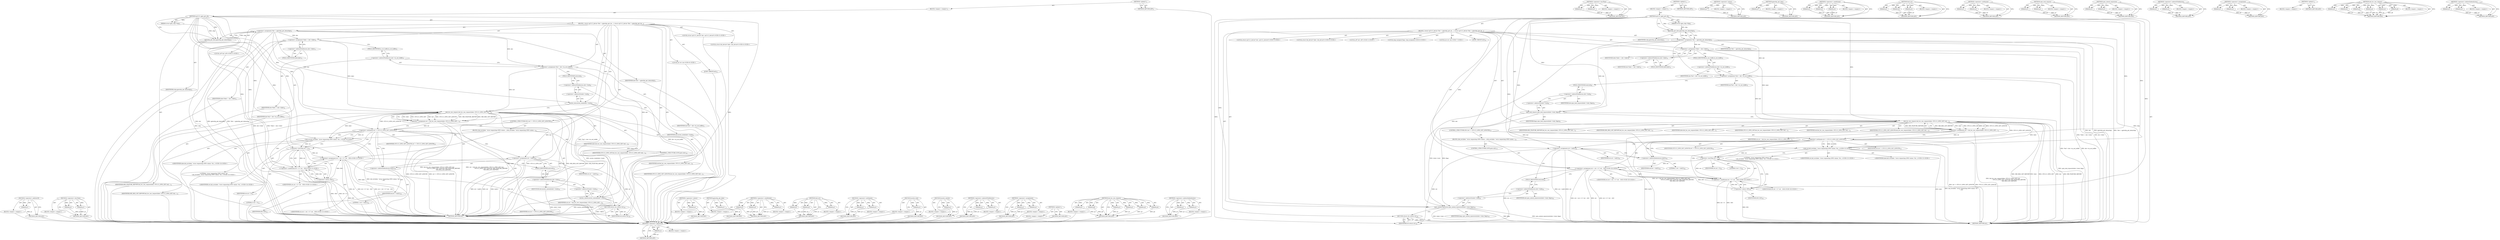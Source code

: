 digraph "&lt;operator&gt;.indirectIndexAccess" {
vulnerable_126 [label=<(METHOD,&lt;operator&gt;.addressOf)>];
vulnerable_127 [label=<(PARAM,p1)>];
vulnerable_128 [label=<(BLOCK,&lt;empty&gt;,&lt;empty&gt;)>];
vulnerable_129 [label=<(METHOD_RETURN,ANY)>];
vulnerable_156 [label=<(METHOD,&lt;operator&gt;.lessThan)>];
vulnerable_157 [label=<(PARAM,p1)>];
vulnerable_158 [label=<(PARAM,p2)>];
vulnerable_159 [label=<(BLOCK,&lt;empty&gt;,&lt;empty&gt;)>];
vulnerable_160 [label=<(METHOD_RETURN,ANY)>];
vulnerable_6 [label=<(METHOD,&lt;global&gt;)<SUB>1</SUB>>];
vulnerable_7 [label=<(BLOCK,&lt;empty&gt;,&lt;empty&gt;)<SUB>1</SUB>>];
vulnerable_8 [label=<(METHOD,cp2112_gpio_get_all)<SUB>1</SUB>>];
vulnerable_9 [label=<(PARAM,struct gpio_chip *chip)<SUB>1</SUB>>];
vulnerable_10 [label=<(BLOCK,{
 	struct cp2112_device *dev = gpiochip_get_da...,{
 	struct cp2112_device *dev = gpiochip_get_da...)<SUB>2</SUB>>];
vulnerable_11 [label="<(LOCAL,struct cp2112_device* dev: cp2112_device*)<SUB>3</SUB>>"];
vulnerable_12 [label=<(&lt;operator&gt;.assignment,*dev = gpiochip_get_data(chip))<SUB>3</SUB>>];
vulnerable_13 [label=<(IDENTIFIER,dev,*dev = gpiochip_get_data(chip))<SUB>3</SUB>>];
vulnerable_14 [label=<(gpiochip_get_data,gpiochip_get_data(chip))<SUB>3</SUB>>];
vulnerable_15 [label=<(IDENTIFIER,chip,gpiochip_get_data(chip))<SUB>3</SUB>>];
vulnerable_16 [label="<(LOCAL,struct hid_device* hdev: hid_device*)<SUB>4</SUB>>"];
vulnerable_17 [label=<(&lt;operator&gt;.assignment,*hdev = dev-&gt;hdev)<SUB>4</SUB>>];
vulnerable_18 [label=<(IDENTIFIER,hdev,*hdev = dev-&gt;hdev)<SUB>4</SUB>>];
vulnerable_19 [label=<(&lt;operator&gt;.indirectFieldAccess,dev-&gt;hdev)<SUB>4</SUB>>];
vulnerable_20 [label=<(IDENTIFIER,dev,*hdev = dev-&gt;hdev)<SUB>4</SUB>>];
vulnerable_21 [label=<(FIELD_IDENTIFIER,hdev,hdev)<SUB>4</SUB>>];
vulnerable_22 [label="<(LOCAL,u8* buf: u8*)<SUB>5</SUB>>"];
vulnerable_23 [label=<(&lt;operator&gt;.assignment,*buf = dev-&gt;in_out_buffer)<SUB>5</SUB>>];
vulnerable_24 [label=<(IDENTIFIER,buf,*buf = dev-&gt;in_out_buffer)<SUB>5</SUB>>];
vulnerable_25 [label=<(&lt;operator&gt;.indirectFieldAccess,dev-&gt;in_out_buffer)<SUB>5</SUB>>];
vulnerable_26 [label=<(IDENTIFIER,dev,*buf = dev-&gt;in_out_buffer)<SUB>5</SUB>>];
vulnerable_27 [label=<(FIELD_IDENTIFIER,in_out_buffer,in_out_buffer)<SUB>5</SUB>>];
vulnerable_28 [label="<(LOCAL,long unsigned flags: long unsigned)<SUB>6</SUB>>"];
vulnerable_29 [label="<(LOCAL,int ret: int)<SUB>7</SUB>>"];
vulnerable_30 [label=<(spin_lock_irqsave,spin_lock_irqsave(&amp;dev-&gt;lock, flags))<SUB>9</SUB>>];
vulnerable_31 [label=<(&lt;operator&gt;.addressOf,&amp;dev-&gt;lock)<SUB>9</SUB>>];
vulnerable_32 [label=<(&lt;operator&gt;.indirectFieldAccess,dev-&gt;lock)<SUB>9</SUB>>];
vulnerable_33 [label=<(IDENTIFIER,dev,spin_lock_irqsave(&amp;dev-&gt;lock, flags))<SUB>9</SUB>>];
vulnerable_34 [label=<(FIELD_IDENTIFIER,lock,lock)<SUB>9</SUB>>];
vulnerable_35 [label=<(IDENTIFIER,flags,spin_lock_irqsave(&amp;dev-&gt;lock, flags))<SUB>9</SUB>>];
vulnerable_36 [label=<(&lt;operator&gt;.assignment,ret = hid_hw_raw_request(hdev, CP2112_GPIO_GET,...)<SUB>11</SUB>>];
vulnerable_37 [label=<(IDENTIFIER,ret,ret = hid_hw_raw_request(hdev, CP2112_GPIO_GET,...)<SUB>11</SUB>>];
vulnerable_38 [label=<(hid_hw_raw_request,hid_hw_raw_request(hdev, CP2112_GPIO_GET, buf,
...)<SUB>11</SUB>>];
vulnerable_39 [label=<(IDENTIFIER,hdev,hid_hw_raw_request(hdev, CP2112_GPIO_GET, buf,
...)<SUB>11</SUB>>];
vulnerable_40 [label=<(IDENTIFIER,CP2112_GPIO_GET,hid_hw_raw_request(hdev, CP2112_GPIO_GET, buf,
...)<SUB>11</SUB>>];
vulnerable_41 [label=<(IDENTIFIER,buf,hid_hw_raw_request(hdev, CP2112_GPIO_GET, buf,
...)<SUB>11</SUB>>];
vulnerable_42 [label=<(IDENTIFIER,CP2112_GPIO_GET_LENGTH,hid_hw_raw_request(hdev, CP2112_GPIO_GET, buf,
...)<SUB>12</SUB>>];
vulnerable_43 [label=<(IDENTIFIER,HID_FEATURE_REPORT,hid_hw_raw_request(hdev, CP2112_GPIO_GET, buf,
...)<SUB>12</SUB>>];
vulnerable_44 [label=<(IDENTIFIER,HID_REQ_GET_REPORT,hid_hw_raw_request(hdev, CP2112_GPIO_GET, buf,
...)<SUB>13</SUB>>];
vulnerable_45 [label=<(CONTROL_STRUCTURE,IF,if (ret != CP2112_GPIO_GET_LENGTH))<SUB>14</SUB>>];
vulnerable_46 [label=<(&lt;operator&gt;.notEquals,ret != CP2112_GPIO_GET_LENGTH)<SUB>14</SUB>>];
vulnerable_47 [label=<(IDENTIFIER,ret,ret != CP2112_GPIO_GET_LENGTH)<SUB>14</SUB>>];
vulnerable_48 [label=<(IDENTIFIER,CP2112_GPIO_GET_LENGTH,ret != CP2112_GPIO_GET_LENGTH)<SUB>14</SUB>>];
vulnerable_49 [label=<(BLOCK,{
		hid_err(hdev, &quot;error requesting GPIO values...,{
		hid_err(hdev, &quot;error requesting GPIO values...)<SUB>14</SUB>>];
vulnerable_50 [label="<(hid_err,hid_err(hdev, &quot;error requesting GPIO values: %d...)<SUB>15</SUB>>"];
vulnerable_51 [label="<(IDENTIFIER,hdev,hid_err(hdev, &quot;error requesting GPIO values: %d...)<SUB>15</SUB>>"];
vulnerable_52 [label="<(LITERAL,&quot;error requesting GPIO values: %d\n&quot;,hid_err(hdev, &quot;error requesting GPIO values: %d...)<SUB>15</SUB>>"];
vulnerable_53 [label="<(IDENTIFIER,ret,hid_err(hdev, &quot;error requesting GPIO values: %d...)<SUB>15</SUB>>"];
vulnerable_54 [label="<(&lt;operator&gt;.assignment,ret = ret &lt; 0 ? ret : -EIO)<SUB>16</SUB>>"];
vulnerable_55 [label="<(IDENTIFIER,ret,ret = ret &lt; 0 ? ret : -EIO)<SUB>16</SUB>>"];
vulnerable_56 [label="<(&lt;operator&gt;.conditional,ret &lt; 0 ? ret : -EIO)<SUB>16</SUB>>"];
vulnerable_57 [label=<(&lt;operator&gt;.lessThan,ret &lt; 0)<SUB>16</SUB>>];
vulnerable_58 [label=<(IDENTIFIER,ret,ret &lt; 0)<SUB>16</SUB>>];
vulnerable_59 [label=<(LITERAL,0,ret &lt; 0)<SUB>16</SUB>>];
vulnerable_60 [label="<(IDENTIFIER,ret,ret &lt; 0 ? ret : -EIO)<SUB>16</SUB>>"];
vulnerable_61 [label=<(&lt;operator&gt;.minus,-EIO)<SUB>16</SUB>>];
vulnerable_62 [label=<(IDENTIFIER,EIO,-EIO)<SUB>16</SUB>>];
vulnerable_63 [label=<(CONTROL_STRUCTURE,GOTO,goto exit;)<SUB>17</SUB>>];
vulnerable_64 [label=<(&lt;operator&gt;.assignment,ret = buf[1])<SUB>20</SUB>>];
vulnerable_65 [label=<(IDENTIFIER,ret,ret = buf[1])<SUB>20</SUB>>];
vulnerable_66 [label=<(&lt;operator&gt;.indirectIndexAccess,buf[1])<SUB>20</SUB>>];
vulnerable_67 [label=<(IDENTIFIER,buf,ret = buf[1])<SUB>20</SUB>>];
vulnerable_68 [label=<(LITERAL,1,ret = buf[1])<SUB>20</SUB>>];
vulnerable_69 [label=<(JUMP_TARGET,exit)<SUB>22</SUB>>];
vulnerable_70 [label=<(spin_unlock_irqrestore,spin_unlock_irqrestore(&amp;dev-&gt;lock, flags))<SUB>23</SUB>>];
vulnerable_71 [label=<(&lt;operator&gt;.addressOf,&amp;dev-&gt;lock)<SUB>23</SUB>>];
vulnerable_72 [label=<(&lt;operator&gt;.indirectFieldAccess,dev-&gt;lock)<SUB>23</SUB>>];
vulnerable_73 [label=<(IDENTIFIER,dev,spin_unlock_irqrestore(&amp;dev-&gt;lock, flags))<SUB>23</SUB>>];
vulnerable_74 [label=<(FIELD_IDENTIFIER,lock,lock)<SUB>23</SUB>>];
vulnerable_75 [label=<(IDENTIFIER,flags,spin_unlock_irqrestore(&amp;dev-&gt;lock, flags))<SUB>23</SUB>>];
vulnerable_76 [label=<(RETURN,return ret;,return ret;)<SUB>25</SUB>>];
vulnerable_77 [label=<(IDENTIFIER,ret,return ret;)<SUB>25</SUB>>];
vulnerable_78 [label=<(METHOD_RETURN,int)<SUB>1</SUB>>];
vulnerable_80 [label=<(METHOD_RETURN,ANY)<SUB>1</SUB>>];
vulnerable_161 [label=<(METHOD,&lt;operator&gt;.minus)>];
vulnerable_162 [label=<(PARAM,p1)>];
vulnerable_163 [label=<(BLOCK,&lt;empty&gt;,&lt;empty&gt;)>];
vulnerable_164 [label=<(METHOD_RETURN,ANY)>];
vulnerable_112 [label=<(METHOD,gpiochip_get_data)>];
vulnerable_113 [label=<(PARAM,p1)>];
vulnerable_114 [label=<(BLOCK,&lt;empty&gt;,&lt;empty&gt;)>];
vulnerable_115 [label=<(METHOD_RETURN,ANY)>];
vulnerable_150 [label=<(METHOD,&lt;operator&gt;.conditional)>];
vulnerable_151 [label=<(PARAM,p1)>];
vulnerable_152 [label=<(PARAM,p2)>];
vulnerable_153 [label=<(PARAM,p3)>];
vulnerable_154 [label=<(BLOCK,&lt;empty&gt;,&lt;empty&gt;)>];
vulnerable_155 [label=<(METHOD_RETURN,ANY)>];
vulnerable_144 [label=<(METHOD,hid_err)>];
vulnerable_145 [label=<(PARAM,p1)>];
vulnerable_146 [label=<(PARAM,p2)>];
vulnerable_147 [label=<(PARAM,p3)>];
vulnerable_148 [label=<(BLOCK,&lt;empty&gt;,&lt;empty&gt;)>];
vulnerable_149 [label=<(METHOD_RETURN,ANY)>];
vulnerable_139 [label=<(METHOD,&lt;operator&gt;.notEquals)>];
vulnerable_140 [label=<(PARAM,p1)>];
vulnerable_141 [label=<(PARAM,p2)>];
vulnerable_142 [label=<(BLOCK,&lt;empty&gt;,&lt;empty&gt;)>];
vulnerable_143 [label=<(METHOD_RETURN,ANY)>];
vulnerable_121 [label=<(METHOD,spin_lock_irqsave)>];
vulnerable_122 [label=<(PARAM,p1)>];
vulnerable_123 [label=<(PARAM,p2)>];
vulnerable_124 [label=<(BLOCK,&lt;empty&gt;,&lt;empty&gt;)>];
vulnerable_125 [label=<(METHOD_RETURN,ANY)>];
vulnerable_170 [label=<(METHOD,spin_unlock_irqrestore)>];
vulnerable_171 [label=<(PARAM,p1)>];
vulnerable_172 [label=<(PARAM,p2)>];
vulnerable_173 [label=<(BLOCK,&lt;empty&gt;,&lt;empty&gt;)>];
vulnerable_174 [label=<(METHOD_RETURN,ANY)>];
vulnerable_116 [label=<(METHOD,&lt;operator&gt;.indirectFieldAccess)>];
vulnerable_117 [label=<(PARAM,p1)>];
vulnerable_118 [label=<(PARAM,p2)>];
vulnerable_119 [label=<(BLOCK,&lt;empty&gt;,&lt;empty&gt;)>];
vulnerable_120 [label=<(METHOD_RETURN,ANY)>];
vulnerable_107 [label=<(METHOD,&lt;operator&gt;.assignment)>];
vulnerable_108 [label=<(PARAM,p1)>];
vulnerable_109 [label=<(PARAM,p2)>];
vulnerable_110 [label=<(BLOCK,&lt;empty&gt;,&lt;empty&gt;)>];
vulnerable_111 [label=<(METHOD_RETURN,ANY)>];
vulnerable_101 [label=<(METHOD,&lt;global&gt;)<SUB>1</SUB>>];
vulnerable_102 [label=<(BLOCK,&lt;empty&gt;,&lt;empty&gt;)>];
vulnerable_103 [label=<(METHOD_RETURN,ANY)>];
vulnerable_130 [label=<(METHOD,hid_hw_raw_request)>];
vulnerable_131 [label=<(PARAM,p1)>];
vulnerable_132 [label=<(PARAM,p2)>];
vulnerable_133 [label=<(PARAM,p3)>];
vulnerable_134 [label=<(PARAM,p4)>];
vulnerable_135 [label=<(PARAM,p5)>];
vulnerable_136 [label=<(PARAM,p6)>];
vulnerable_137 [label=<(BLOCK,&lt;empty&gt;,&lt;empty&gt;)>];
vulnerable_138 [label=<(METHOD_RETURN,ANY)>];
vulnerable_165 [label=<(METHOD,&lt;operator&gt;.indirectIndexAccess)>];
vulnerable_166 [label=<(PARAM,p1)>];
vulnerable_167 [label=<(PARAM,p2)>];
vulnerable_168 [label=<(BLOCK,&lt;empty&gt;,&lt;empty&gt;)>];
vulnerable_169 [label=<(METHOD_RETURN,ANY)>];
fixed_120 [label=<(METHOD,&lt;operator&gt;.addressOf)>];
fixed_121 [label=<(PARAM,p1)>];
fixed_122 [label=<(BLOCK,&lt;empty&gt;,&lt;empty&gt;)>];
fixed_123 [label=<(METHOD_RETURN,ANY)>];
fixed_150 [label=<(METHOD,&lt;operator&gt;.lessThan)>];
fixed_151 [label=<(PARAM,p1)>];
fixed_152 [label=<(PARAM,p2)>];
fixed_153 [label=<(BLOCK,&lt;empty&gt;,&lt;empty&gt;)>];
fixed_154 [label=<(METHOD_RETURN,ANY)>];
fixed_6 [label=<(METHOD,&lt;global&gt;)<SUB>1</SUB>>];
fixed_7 [label=<(BLOCK,&lt;empty&gt;,&lt;empty&gt;)<SUB>1</SUB>>];
fixed_8 [label=<(METHOD,cp2112_gpio_get_all)<SUB>1</SUB>>];
fixed_9 [label=<(PARAM,struct gpio_chip *chip)<SUB>1</SUB>>];
fixed_10 [label=<(BLOCK,{
 	struct cp2112_device *dev = gpiochip_get_da...,{
 	struct cp2112_device *dev = gpiochip_get_da...)<SUB>2</SUB>>];
fixed_11 [label="<(LOCAL,struct cp2112_device* dev: cp2112_device*)<SUB>3</SUB>>"];
fixed_12 [label=<(&lt;operator&gt;.assignment,*dev = gpiochip_get_data(chip))<SUB>3</SUB>>];
fixed_13 [label=<(IDENTIFIER,dev,*dev = gpiochip_get_data(chip))<SUB>3</SUB>>];
fixed_14 [label=<(gpiochip_get_data,gpiochip_get_data(chip))<SUB>3</SUB>>];
fixed_15 [label=<(IDENTIFIER,chip,gpiochip_get_data(chip))<SUB>3</SUB>>];
fixed_16 [label="<(LOCAL,struct hid_device* hdev: hid_device*)<SUB>4</SUB>>"];
fixed_17 [label=<(&lt;operator&gt;.assignment,*hdev = dev-&gt;hdev)<SUB>4</SUB>>];
fixed_18 [label=<(IDENTIFIER,hdev,*hdev = dev-&gt;hdev)<SUB>4</SUB>>];
fixed_19 [label=<(&lt;operator&gt;.indirectFieldAccess,dev-&gt;hdev)<SUB>4</SUB>>];
fixed_20 [label=<(IDENTIFIER,dev,*hdev = dev-&gt;hdev)<SUB>4</SUB>>];
fixed_21 [label=<(FIELD_IDENTIFIER,hdev,hdev)<SUB>4</SUB>>];
fixed_22 [label="<(LOCAL,u8* buf: u8*)<SUB>5</SUB>>"];
fixed_23 [label=<(&lt;operator&gt;.assignment,*buf = dev-&gt;in_out_buffer)<SUB>5</SUB>>];
fixed_24 [label=<(IDENTIFIER,buf,*buf = dev-&gt;in_out_buffer)<SUB>5</SUB>>];
fixed_25 [label=<(&lt;operator&gt;.indirectFieldAccess,dev-&gt;in_out_buffer)<SUB>5</SUB>>];
fixed_26 [label=<(IDENTIFIER,dev,*buf = dev-&gt;in_out_buffer)<SUB>5</SUB>>];
fixed_27 [label=<(FIELD_IDENTIFIER,in_out_buffer,in_out_buffer)<SUB>5</SUB>>];
fixed_28 [label="<(LOCAL,int ret: int)<SUB>6</SUB>>"];
fixed_29 [label=<(mutex_lock,mutex_lock(&amp;dev-&gt;lock))<SUB>8</SUB>>];
fixed_30 [label=<(&lt;operator&gt;.addressOf,&amp;dev-&gt;lock)<SUB>8</SUB>>];
fixed_31 [label=<(&lt;operator&gt;.indirectFieldAccess,dev-&gt;lock)<SUB>8</SUB>>];
fixed_32 [label=<(IDENTIFIER,dev,mutex_lock(&amp;dev-&gt;lock))<SUB>8</SUB>>];
fixed_33 [label=<(FIELD_IDENTIFIER,lock,lock)<SUB>8</SUB>>];
fixed_34 [label=<(&lt;operator&gt;.assignment,ret = hid_hw_raw_request(hdev, CP2112_GPIO_GET,...)<SUB>10</SUB>>];
fixed_35 [label=<(IDENTIFIER,ret,ret = hid_hw_raw_request(hdev, CP2112_GPIO_GET,...)<SUB>10</SUB>>];
fixed_36 [label=<(hid_hw_raw_request,hid_hw_raw_request(hdev, CP2112_GPIO_GET, buf,
...)<SUB>10</SUB>>];
fixed_37 [label=<(IDENTIFIER,hdev,hid_hw_raw_request(hdev, CP2112_GPIO_GET, buf,
...)<SUB>10</SUB>>];
fixed_38 [label=<(IDENTIFIER,CP2112_GPIO_GET,hid_hw_raw_request(hdev, CP2112_GPIO_GET, buf,
...)<SUB>10</SUB>>];
fixed_39 [label=<(IDENTIFIER,buf,hid_hw_raw_request(hdev, CP2112_GPIO_GET, buf,
...)<SUB>10</SUB>>];
fixed_40 [label=<(IDENTIFIER,CP2112_GPIO_GET_LENGTH,hid_hw_raw_request(hdev, CP2112_GPIO_GET, buf,
...)<SUB>11</SUB>>];
fixed_41 [label=<(IDENTIFIER,HID_FEATURE_REPORT,hid_hw_raw_request(hdev, CP2112_GPIO_GET, buf,
...)<SUB>11</SUB>>];
fixed_42 [label=<(IDENTIFIER,HID_REQ_GET_REPORT,hid_hw_raw_request(hdev, CP2112_GPIO_GET, buf,
...)<SUB>12</SUB>>];
fixed_43 [label=<(CONTROL_STRUCTURE,IF,if (ret != CP2112_GPIO_GET_LENGTH))<SUB>13</SUB>>];
fixed_44 [label=<(&lt;operator&gt;.notEquals,ret != CP2112_GPIO_GET_LENGTH)<SUB>13</SUB>>];
fixed_45 [label=<(IDENTIFIER,ret,ret != CP2112_GPIO_GET_LENGTH)<SUB>13</SUB>>];
fixed_46 [label=<(IDENTIFIER,CP2112_GPIO_GET_LENGTH,ret != CP2112_GPIO_GET_LENGTH)<SUB>13</SUB>>];
fixed_47 [label=<(BLOCK,{
		hid_err(hdev, &quot;error requesting GPIO values...,{
		hid_err(hdev, &quot;error requesting GPIO values...)<SUB>13</SUB>>];
fixed_48 [label="<(hid_err,hid_err(hdev, &quot;error requesting GPIO values: %d...)<SUB>14</SUB>>"];
fixed_49 [label="<(IDENTIFIER,hdev,hid_err(hdev, &quot;error requesting GPIO values: %d...)<SUB>14</SUB>>"];
fixed_50 [label="<(LITERAL,&quot;error requesting GPIO values: %d\n&quot;,hid_err(hdev, &quot;error requesting GPIO values: %d...)<SUB>14</SUB>>"];
fixed_51 [label="<(IDENTIFIER,ret,hid_err(hdev, &quot;error requesting GPIO values: %d...)<SUB>14</SUB>>"];
fixed_52 [label="<(&lt;operator&gt;.assignment,ret = ret &lt; 0 ? ret : -EIO)<SUB>15</SUB>>"];
fixed_53 [label="<(IDENTIFIER,ret,ret = ret &lt; 0 ? ret : -EIO)<SUB>15</SUB>>"];
fixed_54 [label="<(&lt;operator&gt;.conditional,ret &lt; 0 ? ret : -EIO)<SUB>15</SUB>>"];
fixed_55 [label=<(&lt;operator&gt;.lessThan,ret &lt; 0)<SUB>15</SUB>>];
fixed_56 [label=<(IDENTIFIER,ret,ret &lt; 0)<SUB>15</SUB>>];
fixed_57 [label=<(LITERAL,0,ret &lt; 0)<SUB>15</SUB>>];
fixed_58 [label="<(IDENTIFIER,ret,ret &lt; 0 ? ret : -EIO)<SUB>15</SUB>>"];
fixed_59 [label=<(&lt;operator&gt;.minus,-EIO)<SUB>15</SUB>>];
fixed_60 [label=<(IDENTIFIER,EIO,-EIO)<SUB>15</SUB>>];
fixed_61 [label=<(CONTROL_STRUCTURE,GOTO,goto exit;)<SUB>16</SUB>>];
fixed_62 [label=<(&lt;operator&gt;.assignment,ret = buf[1])<SUB>19</SUB>>];
fixed_63 [label=<(IDENTIFIER,ret,ret = buf[1])<SUB>19</SUB>>];
fixed_64 [label=<(&lt;operator&gt;.indirectIndexAccess,buf[1])<SUB>19</SUB>>];
fixed_65 [label=<(IDENTIFIER,buf,ret = buf[1])<SUB>19</SUB>>];
fixed_66 [label=<(LITERAL,1,ret = buf[1])<SUB>19</SUB>>];
fixed_67 [label=<(JUMP_TARGET,exit)<SUB>21</SUB>>];
fixed_68 [label=<(mutex_unlock,mutex_unlock(&amp;dev-&gt;lock))<SUB>22</SUB>>];
fixed_69 [label=<(&lt;operator&gt;.addressOf,&amp;dev-&gt;lock)<SUB>22</SUB>>];
fixed_70 [label=<(&lt;operator&gt;.indirectFieldAccess,dev-&gt;lock)<SUB>22</SUB>>];
fixed_71 [label=<(IDENTIFIER,dev,mutex_unlock(&amp;dev-&gt;lock))<SUB>22</SUB>>];
fixed_72 [label=<(FIELD_IDENTIFIER,lock,lock)<SUB>22</SUB>>];
fixed_73 [label=<(RETURN,return ret;,return ret;)<SUB>24</SUB>>];
fixed_74 [label=<(IDENTIFIER,ret,return ret;)<SUB>24</SUB>>];
fixed_75 [label=<(METHOD_RETURN,int)<SUB>1</SUB>>];
fixed_77 [label=<(METHOD_RETURN,ANY)<SUB>1</SUB>>];
fixed_155 [label=<(METHOD,&lt;operator&gt;.minus)>];
fixed_156 [label=<(PARAM,p1)>];
fixed_157 [label=<(BLOCK,&lt;empty&gt;,&lt;empty&gt;)>];
fixed_158 [label=<(METHOD_RETURN,ANY)>];
fixed_107 [label=<(METHOD,gpiochip_get_data)>];
fixed_108 [label=<(PARAM,p1)>];
fixed_109 [label=<(BLOCK,&lt;empty&gt;,&lt;empty&gt;)>];
fixed_110 [label=<(METHOD_RETURN,ANY)>];
fixed_144 [label=<(METHOD,&lt;operator&gt;.conditional)>];
fixed_145 [label=<(PARAM,p1)>];
fixed_146 [label=<(PARAM,p2)>];
fixed_147 [label=<(PARAM,p3)>];
fixed_148 [label=<(BLOCK,&lt;empty&gt;,&lt;empty&gt;)>];
fixed_149 [label=<(METHOD_RETURN,ANY)>];
fixed_138 [label=<(METHOD,hid_err)>];
fixed_139 [label=<(PARAM,p1)>];
fixed_140 [label=<(PARAM,p2)>];
fixed_141 [label=<(PARAM,p3)>];
fixed_142 [label=<(BLOCK,&lt;empty&gt;,&lt;empty&gt;)>];
fixed_143 [label=<(METHOD_RETURN,ANY)>];
fixed_133 [label=<(METHOD,&lt;operator&gt;.notEquals)>];
fixed_134 [label=<(PARAM,p1)>];
fixed_135 [label=<(PARAM,p2)>];
fixed_136 [label=<(BLOCK,&lt;empty&gt;,&lt;empty&gt;)>];
fixed_137 [label=<(METHOD_RETURN,ANY)>];
fixed_116 [label=<(METHOD,mutex_lock)>];
fixed_117 [label=<(PARAM,p1)>];
fixed_118 [label=<(BLOCK,&lt;empty&gt;,&lt;empty&gt;)>];
fixed_119 [label=<(METHOD_RETURN,ANY)>];
fixed_164 [label=<(METHOD,mutex_unlock)>];
fixed_165 [label=<(PARAM,p1)>];
fixed_166 [label=<(BLOCK,&lt;empty&gt;,&lt;empty&gt;)>];
fixed_167 [label=<(METHOD_RETURN,ANY)>];
fixed_111 [label=<(METHOD,&lt;operator&gt;.indirectFieldAccess)>];
fixed_112 [label=<(PARAM,p1)>];
fixed_113 [label=<(PARAM,p2)>];
fixed_114 [label=<(BLOCK,&lt;empty&gt;,&lt;empty&gt;)>];
fixed_115 [label=<(METHOD_RETURN,ANY)>];
fixed_102 [label=<(METHOD,&lt;operator&gt;.assignment)>];
fixed_103 [label=<(PARAM,p1)>];
fixed_104 [label=<(PARAM,p2)>];
fixed_105 [label=<(BLOCK,&lt;empty&gt;,&lt;empty&gt;)>];
fixed_106 [label=<(METHOD_RETURN,ANY)>];
fixed_96 [label=<(METHOD,&lt;global&gt;)<SUB>1</SUB>>];
fixed_97 [label=<(BLOCK,&lt;empty&gt;,&lt;empty&gt;)>];
fixed_98 [label=<(METHOD_RETURN,ANY)>];
fixed_124 [label=<(METHOD,hid_hw_raw_request)>];
fixed_125 [label=<(PARAM,p1)>];
fixed_126 [label=<(PARAM,p2)>];
fixed_127 [label=<(PARAM,p3)>];
fixed_128 [label=<(PARAM,p4)>];
fixed_129 [label=<(PARAM,p5)>];
fixed_130 [label=<(PARAM,p6)>];
fixed_131 [label=<(BLOCK,&lt;empty&gt;,&lt;empty&gt;)>];
fixed_132 [label=<(METHOD_RETURN,ANY)>];
fixed_159 [label=<(METHOD,&lt;operator&gt;.indirectIndexAccess)>];
fixed_160 [label=<(PARAM,p1)>];
fixed_161 [label=<(PARAM,p2)>];
fixed_162 [label=<(BLOCK,&lt;empty&gt;,&lt;empty&gt;)>];
fixed_163 [label=<(METHOD_RETURN,ANY)>];
vulnerable_126 -> vulnerable_127  [key=0, label="AST: "];
vulnerable_126 -> vulnerable_127  [key=1, label="DDG: "];
vulnerable_126 -> vulnerable_128  [key=0, label="AST: "];
vulnerable_126 -> vulnerable_129  [key=0, label="AST: "];
vulnerable_126 -> vulnerable_129  [key=1, label="CFG: "];
vulnerable_127 -> vulnerable_129  [key=0, label="DDG: p1"];
vulnerable_156 -> vulnerable_157  [key=0, label="AST: "];
vulnerable_156 -> vulnerable_157  [key=1, label="DDG: "];
vulnerable_156 -> vulnerable_159  [key=0, label="AST: "];
vulnerable_156 -> vulnerable_158  [key=0, label="AST: "];
vulnerable_156 -> vulnerable_158  [key=1, label="DDG: "];
vulnerable_156 -> vulnerable_160  [key=0, label="AST: "];
vulnerable_156 -> vulnerable_160  [key=1, label="CFG: "];
vulnerable_157 -> vulnerable_160  [key=0, label="DDG: p1"];
vulnerable_158 -> vulnerable_160  [key=0, label="DDG: p2"];
vulnerable_6 -> vulnerable_7  [key=0, label="AST: "];
vulnerable_6 -> vulnerable_80  [key=0, label="AST: "];
vulnerable_6 -> vulnerable_80  [key=1, label="CFG: "];
vulnerable_7 -> vulnerable_8  [key=0, label="AST: "];
vulnerable_8 -> vulnerable_9  [key=0, label="AST: "];
vulnerable_8 -> vulnerable_9  [key=1, label="DDG: "];
vulnerable_8 -> vulnerable_10  [key=0, label="AST: "];
vulnerable_8 -> vulnerable_78  [key=0, label="AST: "];
vulnerable_8 -> vulnerable_14  [key=0, label="CFG: "];
vulnerable_8 -> vulnerable_14  [key=1, label="DDG: "];
vulnerable_8 -> vulnerable_30  [key=0, label="DDG: "];
vulnerable_8 -> vulnerable_70  [key=0, label="DDG: "];
vulnerable_8 -> vulnerable_77  [key=0, label="DDG: "];
vulnerable_8 -> vulnerable_38  [key=0, label="DDG: "];
vulnerable_8 -> vulnerable_46  [key=0, label="DDG: "];
vulnerable_8 -> vulnerable_54  [key=0, label="DDG: "];
vulnerable_8 -> vulnerable_50  [key=0, label="DDG: "];
vulnerable_8 -> vulnerable_56  [key=0, label="DDG: "];
vulnerable_8 -> vulnerable_57  [key=0, label="DDG: "];
vulnerable_8 -> vulnerable_61  [key=0, label="DDG: "];
vulnerable_9 -> vulnerable_14  [key=0, label="DDG: chip"];
vulnerable_10 -> vulnerable_11  [key=0, label="AST: "];
vulnerable_10 -> vulnerable_12  [key=0, label="AST: "];
vulnerable_10 -> vulnerable_16  [key=0, label="AST: "];
vulnerable_10 -> vulnerable_17  [key=0, label="AST: "];
vulnerable_10 -> vulnerable_22  [key=0, label="AST: "];
vulnerable_10 -> vulnerable_23  [key=0, label="AST: "];
vulnerable_10 -> vulnerable_28  [key=0, label="AST: "];
vulnerable_10 -> vulnerable_29  [key=0, label="AST: "];
vulnerable_10 -> vulnerable_30  [key=0, label="AST: "];
vulnerable_10 -> vulnerable_36  [key=0, label="AST: "];
vulnerable_10 -> vulnerable_45  [key=0, label="AST: "];
vulnerable_10 -> vulnerable_64  [key=0, label="AST: "];
vulnerable_10 -> vulnerable_69  [key=0, label="AST: "];
vulnerable_10 -> vulnerable_70  [key=0, label="AST: "];
vulnerable_10 -> vulnerable_76  [key=0, label="AST: "];
vulnerable_12 -> vulnerable_13  [key=0, label="AST: "];
vulnerable_12 -> vulnerable_14  [key=0, label="AST: "];
vulnerable_12 -> vulnerable_21  [key=0, label="CFG: "];
vulnerable_12 -> vulnerable_78  [key=0, label="DDG: dev"];
vulnerable_12 -> vulnerable_78  [key=1, label="DDG: gpiochip_get_data(chip)"];
vulnerable_12 -> vulnerable_78  [key=2, label="DDG: *dev = gpiochip_get_data(chip)"];
vulnerable_12 -> vulnerable_17  [key=0, label="DDG: dev"];
vulnerable_12 -> vulnerable_23  [key=0, label="DDG: dev"];
vulnerable_12 -> vulnerable_30  [key=0, label="DDG: dev"];
vulnerable_12 -> vulnerable_70  [key=0, label="DDG: dev"];
vulnerable_14 -> vulnerable_15  [key=0, label="AST: "];
vulnerable_14 -> vulnerable_12  [key=0, label="CFG: "];
vulnerable_14 -> vulnerable_12  [key=1, label="DDG: chip"];
vulnerable_14 -> vulnerable_78  [key=0, label="DDG: chip"];
vulnerable_17 -> vulnerable_18  [key=0, label="AST: "];
vulnerable_17 -> vulnerable_19  [key=0, label="AST: "];
vulnerable_17 -> vulnerable_27  [key=0, label="CFG: "];
vulnerable_17 -> vulnerable_78  [key=0, label="DDG: dev-&gt;hdev"];
vulnerable_17 -> vulnerable_78  [key=1, label="DDG: *hdev = dev-&gt;hdev"];
vulnerable_17 -> vulnerable_38  [key=0, label="DDG: hdev"];
vulnerable_19 -> vulnerable_20  [key=0, label="AST: "];
vulnerable_19 -> vulnerable_21  [key=0, label="AST: "];
vulnerable_19 -> vulnerable_17  [key=0, label="CFG: "];
vulnerable_21 -> vulnerable_19  [key=0, label="CFG: "];
vulnerable_23 -> vulnerable_24  [key=0, label="AST: "];
vulnerable_23 -> vulnerable_25  [key=0, label="AST: "];
vulnerable_23 -> vulnerable_34  [key=0, label="CFG: "];
vulnerable_23 -> vulnerable_78  [key=0, label="DDG: dev-&gt;in_out_buffer"];
vulnerable_23 -> vulnerable_78  [key=1, label="DDG: *buf = dev-&gt;in_out_buffer"];
vulnerable_23 -> vulnerable_38  [key=0, label="DDG: buf"];
vulnerable_25 -> vulnerable_26  [key=0, label="AST: "];
vulnerable_25 -> vulnerable_27  [key=0, label="AST: "];
vulnerable_25 -> vulnerable_23  [key=0, label="CFG: "];
vulnerable_27 -> vulnerable_25  [key=0, label="CFG: "];
vulnerable_30 -> vulnerable_31  [key=0, label="AST: "];
vulnerable_30 -> vulnerable_35  [key=0, label="AST: "];
vulnerable_30 -> vulnerable_38  [key=0, label="CFG: "];
vulnerable_30 -> vulnerable_78  [key=0, label="DDG: spin_lock_irqsave(&amp;dev-&gt;lock, flags)"];
vulnerable_30 -> vulnerable_70  [key=0, label="DDG: &amp;dev-&gt;lock"];
vulnerable_30 -> vulnerable_70  [key=1, label="DDG: flags"];
vulnerable_31 -> vulnerable_32  [key=0, label="AST: "];
vulnerable_31 -> vulnerable_30  [key=0, label="CFG: "];
vulnerable_32 -> vulnerable_33  [key=0, label="AST: "];
vulnerable_32 -> vulnerable_34  [key=0, label="AST: "];
vulnerable_32 -> vulnerable_31  [key=0, label="CFG: "];
vulnerable_34 -> vulnerable_32  [key=0, label="CFG: "];
vulnerable_36 -> vulnerable_37  [key=0, label="AST: "];
vulnerable_36 -> vulnerable_38  [key=0, label="AST: "];
vulnerable_36 -> vulnerable_46  [key=0, label="CFG: "];
vulnerable_36 -> vulnerable_46  [key=1, label="DDG: ret"];
vulnerable_36 -> vulnerable_78  [key=0, label="DDG: hid_hw_raw_request(hdev, CP2112_GPIO_GET, buf,
 				 CP2112_GPIO_GET_LENGTH, HID_FEATURE_REPORT,
				 HID_REQ_GET_REPORT)"];
vulnerable_36 -> vulnerable_78  [key=1, label="DDG: ret = hid_hw_raw_request(hdev, CP2112_GPIO_GET, buf,
 				 CP2112_GPIO_GET_LENGTH, HID_FEATURE_REPORT,
				 HID_REQ_GET_REPORT)"];
vulnerable_38 -> vulnerable_39  [key=0, label="AST: "];
vulnerable_38 -> vulnerable_40  [key=0, label="AST: "];
vulnerable_38 -> vulnerable_41  [key=0, label="AST: "];
vulnerable_38 -> vulnerable_42  [key=0, label="AST: "];
vulnerable_38 -> vulnerable_43  [key=0, label="AST: "];
vulnerable_38 -> vulnerable_44  [key=0, label="AST: "];
vulnerable_38 -> vulnerable_36  [key=0, label="CFG: "];
vulnerable_38 -> vulnerable_36  [key=1, label="DDG: HID_REQ_GET_REPORT"];
vulnerable_38 -> vulnerable_36  [key=2, label="DDG: hdev"];
vulnerable_38 -> vulnerable_36  [key=3, label="DDG: CP2112_GPIO_GET"];
vulnerable_38 -> vulnerable_36  [key=4, label="DDG: buf"];
vulnerable_38 -> vulnerable_36  [key=5, label="DDG: CP2112_GPIO_GET_LENGTH"];
vulnerable_38 -> vulnerable_36  [key=6, label="DDG: HID_FEATURE_REPORT"];
vulnerable_38 -> vulnerable_78  [key=0, label="DDG: hdev"];
vulnerable_38 -> vulnerable_78  [key=1, label="DDG: CP2112_GPIO_GET"];
vulnerable_38 -> vulnerable_78  [key=2, label="DDG: buf"];
vulnerable_38 -> vulnerable_78  [key=3, label="DDG: HID_REQ_GET_REPORT"];
vulnerable_38 -> vulnerable_78  [key=4, label="DDG: HID_FEATURE_REPORT"];
vulnerable_38 -> vulnerable_64  [key=0, label="DDG: buf"];
vulnerable_38 -> vulnerable_46  [key=0, label="DDG: CP2112_GPIO_GET_LENGTH"];
vulnerable_38 -> vulnerable_50  [key=0, label="DDG: hdev"];
vulnerable_45 -> vulnerable_46  [key=0, label="AST: "];
vulnerable_45 -> vulnerable_49  [key=0, label="AST: "];
vulnerable_46 -> vulnerable_47  [key=0, label="AST: "];
vulnerable_46 -> vulnerable_48  [key=0, label="AST: "];
vulnerable_46 -> vulnerable_50  [key=0, label="CFG: "];
vulnerable_46 -> vulnerable_50  [key=1, label="DDG: ret"];
vulnerable_46 -> vulnerable_50  [key=2, label="CDG: "];
vulnerable_46 -> vulnerable_66  [key=0, label="CFG: "];
vulnerable_46 -> vulnerable_66  [key=1, label="CDG: "];
vulnerable_46 -> vulnerable_78  [key=0, label="DDG: CP2112_GPIO_GET_LENGTH"];
vulnerable_46 -> vulnerable_78  [key=1, label="DDG: ret != CP2112_GPIO_GET_LENGTH"];
vulnerable_46 -> vulnerable_64  [key=0, label="CDG: "];
vulnerable_46 -> vulnerable_57  [key=0, label="CDG: "];
vulnerable_46 -> vulnerable_56  [key=0, label="CDG: "];
vulnerable_46 -> vulnerable_54  [key=0, label="CDG: "];
vulnerable_49 -> vulnerable_50  [key=0, label="AST: "];
vulnerable_49 -> vulnerable_54  [key=0, label="AST: "];
vulnerable_49 -> vulnerable_63  [key=0, label="AST: "];
vulnerable_50 -> vulnerable_51  [key=0, label="AST: "];
vulnerable_50 -> vulnerable_52  [key=0, label="AST: "];
vulnerable_50 -> vulnerable_53  [key=0, label="AST: "];
vulnerable_50 -> vulnerable_57  [key=0, label="CFG: "];
vulnerable_50 -> vulnerable_57  [key=1, label="DDG: ret"];
vulnerable_50 -> vulnerable_78  [key=0, label="DDG: hdev"];
vulnerable_50 -> vulnerable_78  [key=1, label="DDG: hid_err(hdev, &quot;error requesting GPIO values: %d\n&quot;, ret)"];
vulnerable_54 -> vulnerable_55  [key=0, label="AST: "];
vulnerable_54 -> vulnerable_56  [key=0, label="AST: "];
vulnerable_54 -> vulnerable_74  [key=0, label="CFG: "];
vulnerable_54 -> vulnerable_78  [key=0, label="DDG: ret"];
vulnerable_54 -> vulnerable_78  [key=1, label="DDG: ret &lt; 0 ? ret : -EIO"];
vulnerable_54 -> vulnerable_78  [key=2, label="DDG: ret = ret &lt; 0 ? ret : -EIO"];
vulnerable_54 -> vulnerable_77  [key=0, label="DDG: ret"];
vulnerable_56 -> vulnerable_57  [key=0, label="AST: "];
vulnerable_56 -> vulnerable_60  [key=0, label="AST: "];
vulnerable_56 -> vulnerable_61  [key=0, label="AST: "];
vulnerable_56 -> vulnerable_54  [key=0, label="CFG: "];
vulnerable_56 -> vulnerable_78  [key=0, label="DDG: ret &lt; 0"];
vulnerable_56 -> vulnerable_78  [key=1, label="DDG: -EIO"];
vulnerable_57 -> vulnerable_58  [key=0, label="AST: "];
vulnerable_57 -> vulnerable_59  [key=0, label="AST: "];
vulnerable_57 -> vulnerable_56  [key=0, label="CFG: "];
vulnerable_57 -> vulnerable_56  [key=1, label="DDG: ret"];
vulnerable_57 -> vulnerable_61  [key=0, label="CFG: "];
vulnerable_57 -> vulnerable_61  [key=1, label="CDG: "];
vulnerable_57 -> vulnerable_54  [key=0, label="DDG: ret"];
vulnerable_61 -> vulnerable_62  [key=0, label="AST: "];
vulnerable_61 -> vulnerable_56  [key=0, label="CFG: "];
vulnerable_61 -> vulnerable_56  [key=1, label="DDG: EIO"];
vulnerable_61 -> vulnerable_78  [key=0, label="DDG: EIO"];
vulnerable_61 -> vulnerable_54  [key=0, label="DDG: EIO"];
vulnerable_64 -> vulnerable_65  [key=0, label="AST: "];
vulnerable_64 -> vulnerable_66  [key=0, label="AST: "];
vulnerable_64 -> vulnerable_74  [key=0, label="CFG: "];
vulnerable_64 -> vulnerable_78  [key=0, label="DDG: ret"];
vulnerable_64 -> vulnerable_78  [key=1, label="DDG: buf[1]"];
vulnerable_64 -> vulnerable_78  [key=2, label="DDG: ret = buf[1]"];
vulnerable_64 -> vulnerable_77  [key=0, label="DDG: ret"];
vulnerable_66 -> vulnerable_67  [key=0, label="AST: "];
vulnerable_66 -> vulnerable_68  [key=0, label="AST: "];
vulnerable_66 -> vulnerable_64  [key=0, label="CFG: "];
vulnerable_70 -> vulnerable_71  [key=0, label="AST: "];
vulnerable_70 -> vulnerable_75  [key=0, label="AST: "];
vulnerable_70 -> vulnerable_76  [key=0, label="CFG: "];
vulnerable_70 -> vulnerable_78  [key=0, label="DDG: &amp;dev-&gt;lock"];
vulnerable_70 -> vulnerable_78  [key=1, label="DDG: flags"];
vulnerable_70 -> vulnerable_78  [key=2, label="DDG: spin_unlock_irqrestore(&amp;dev-&gt;lock, flags)"];
vulnerable_71 -> vulnerable_72  [key=0, label="AST: "];
vulnerable_71 -> vulnerable_70  [key=0, label="CFG: "];
vulnerable_72 -> vulnerable_73  [key=0, label="AST: "];
vulnerable_72 -> vulnerable_74  [key=0, label="AST: "];
vulnerable_72 -> vulnerable_71  [key=0, label="CFG: "];
vulnerable_74 -> vulnerable_72  [key=0, label="CFG: "];
vulnerable_76 -> vulnerable_77  [key=0, label="AST: "];
vulnerable_76 -> vulnerable_78  [key=0, label="CFG: "];
vulnerable_76 -> vulnerable_78  [key=1, label="DDG: &lt;RET&gt;"];
vulnerable_77 -> vulnerable_76  [key=0, label="DDG: ret"];
vulnerable_161 -> vulnerable_162  [key=0, label="AST: "];
vulnerable_161 -> vulnerable_162  [key=1, label="DDG: "];
vulnerable_161 -> vulnerable_163  [key=0, label="AST: "];
vulnerable_161 -> vulnerable_164  [key=0, label="AST: "];
vulnerable_161 -> vulnerable_164  [key=1, label="CFG: "];
vulnerable_162 -> vulnerable_164  [key=0, label="DDG: p1"];
vulnerable_112 -> vulnerable_113  [key=0, label="AST: "];
vulnerable_112 -> vulnerable_113  [key=1, label="DDG: "];
vulnerable_112 -> vulnerable_114  [key=0, label="AST: "];
vulnerable_112 -> vulnerable_115  [key=0, label="AST: "];
vulnerable_112 -> vulnerable_115  [key=1, label="CFG: "];
vulnerable_113 -> vulnerable_115  [key=0, label="DDG: p1"];
vulnerable_150 -> vulnerable_151  [key=0, label="AST: "];
vulnerable_150 -> vulnerable_151  [key=1, label="DDG: "];
vulnerable_150 -> vulnerable_154  [key=0, label="AST: "];
vulnerable_150 -> vulnerable_152  [key=0, label="AST: "];
vulnerable_150 -> vulnerable_152  [key=1, label="DDG: "];
vulnerable_150 -> vulnerable_155  [key=0, label="AST: "];
vulnerable_150 -> vulnerable_155  [key=1, label="CFG: "];
vulnerable_150 -> vulnerable_153  [key=0, label="AST: "];
vulnerable_150 -> vulnerable_153  [key=1, label="DDG: "];
vulnerable_151 -> vulnerable_155  [key=0, label="DDG: p1"];
vulnerable_152 -> vulnerable_155  [key=0, label="DDG: p2"];
vulnerable_153 -> vulnerable_155  [key=0, label="DDG: p3"];
vulnerable_144 -> vulnerable_145  [key=0, label="AST: "];
vulnerable_144 -> vulnerable_145  [key=1, label="DDG: "];
vulnerable_144 -> vulnerable_148  [key=0, label="AST: "];
vulnerable_144 -> vulnerable_146  [key=0, label="AST: "];
vulnerable_144 -> vulnerable_146  [key=1, label="DDG: "];
vulnerable_144 -> vulnerable_149  [key=0, label="AST: "];
vulnerable_144 -> vulnerable_149  [key=1, label="CFG: "];
vulnerable_144 -> vulnerable_147  [key=0, label="AST: "];
vulnerable_144 -> vulnerable_147  [key=1, label="DDG: "];
vulnerable_145 -> vulnerable_149  [key=0, label="DDG: p1"];
vulnerable_146 -> vulnerable_149  [key=0, label="DDG: p2"];
vulnerable_147 -> vulnerable_149  [key=0, label="DDG: p3"];
vulnerable_139 -> vulnerable_140  [key=0, label="AST: "];
vulnerable_139 -> vulnerable_140  [key=1, label="DDG: "];
vulnerable_139 -> vulnerable_142  [key=0, label="AST: "];
vulnerable_139 -> vulnerable_141  [key=0, label="AST: "];
vulnerable_139 -> vulnerable_141  [key=1, label="DDG: "];
vulnerable_139 -> vulnerable_143  [key=0, label="AST: "];
vulnerable_139 -> vulnerable_143  [key=1, label="CFG: "];
vulnerable_140 -> vulnerable_143  [key=0, label="DDG: p1"];
vulnerable_141 -> vulnerable_143  [key=0, label="DDG: p2"];
vulnerable_121 -> vulnerable_122  [key=0, label="AST: "];
vulnerable_121 -> vulnerable_122  [key=1, label="DDG: "];
vulnerable_121 -> vulnerable_124  [key=0, label="AST: "];
vulnerable_121 -> vulnerable_123  [key=0, label="AST: "];
vulnerable_121 -> vulnerable_123  [key=1, label="DDG: "];
vulnerable_121 -> vulnerable_125  [key=0, label="AST: "];
vulnerable_121 -> vulnerable_125  [key=1, label="CFG: "];
vulnerable_122 -> vulnerable_125  [key=0, label="DDG: p1"];
vulnerable_123 -> vulnerable_125  [key=0, label="DDG: p2"];
vulnerable_170 -> vulnerable_171  [key=0, label="AST: "];
vulnerable_170 -> vulnerable_171  [key=1, label="DDG: "];
vulnerable_170 -> vulnerable_173  [key=0, label="AST: "];
vulnerable_170 -> vulnerable_172  [key=0, label="AST: "];
vulnerable_170 -> vulnerable_172  [key=1, label="DDG: "];
vulnerable_170 -> vulnerable_174  [key=0, label="AST: "];
vulnerable_170 -> vulnerable_174  [key=1, label="CFG: "];
vulnerable_171 -> vulnerable_174  [key=0, label="DDG: p1"];
vulnerable_172 -> vulnerable_174  [key=0, label="DDG: p2"];
vulnerable_116 -> vulnerable_117  [key=0, label="AST: "];
vulnerable_116 -> vulnerable_117  [key=1, label="DDG: "];
vulnerable_116 -> vulnerable_119  [key=0, label="AST: "];
vulnerable_116 -> vulnerable_118  [key=0, label="AST: "];
vulnerable_116 -> vulnerable_118  [key=1, label="DDG: "];
vulnerable_116 -> vulnerable_120  [key=0, label="AST: "];
vulnerable_116 -> vulnerable_120  [key=1, label="CFG: "];
vulnerable_117 -> vulnerable_120  [key=0, label="DDG: p1"];
vulnerable_118 -> vulnerable_120  [key=0, label="DDG: p2"];
vulnerable_107 -> vulnerable_108  [key=0, label="AST: "];
vulnerable_107 -> vulnerable_108  [key=1, label="DDG: "];
vulnerable_107 -> vulnerable_110  [key=0, label="AST: "];
vulnerable_107 -> vulnerable_109  [key=0, label="AST: "];
vulnerable_107 -> vulnerable_109  [key=1, label="DDG: "];
vulnerable_107 -> vulnerable_111  [key=0, label="AST: "];
vulnerable_107 -> vulnerable_111  [key=1, label="CFG: "];
vulnerable_108 -> vulnerable_111  [key=0, label="DDG: p1"];
vulnerable_109 -> vulnerable_111  [key=0, label="DDG: p2"];
vulnerable_101 -> vulnerable_102  [key=0, label="AST: "];
vulnerable_101 -> vulnerable_103  [key=0, label="AST: "];
vulnerable_101 -> vulnerable_103  [key=1, label="CFG: "];
vulnerable_130 -> vulnerable_131  [key=0, label="AST: "];
vulnerable_130 -> vulnerable_131  [key=1, label="DDG: "];
vulnerable_130 -> vulnerable_137  [key=0, label="AST: "];
vulnerable_130 -> vulnerable_132  [key=0, label="AST: "];
vulnerable_130 -> vulnerable_132  [key=1, label="DDG: "];
vulnerable_130 -> vulnerable_138  [key=0, label="AST: "];
vulnerable_130 -> vulnerable_138  [key=1, label="CFG: "];
vulnerable_130 -> vulnerable_133  [key=0, label="AST: "];
vulnerable_130 -> vulnerable_133  [key=1, label="DDG: "];
vulnerable_130 -> vulnerable_134  [key=0, label="AST: "];
vulnerable_130 -> vulnerable_134  [key=1, label="DDG: "];
vulnerable_130 -> vulnerable_135  [key=0, label="AST: "];
vulnerable_130 -> vulnerable_135  [key=1, label="DDG: "];
vulnerable_130 -> vulnerable_136  [key=0, label="AST: "];
vulnerable_130 -> vulnerable_136  [key=1, label="DDG: "];
vulnerable_131 -> vulnerable_138  [key=0, label="DDG: p1"];
vulnerable_132 -> vulnerable_138  [key=0, label="DDG: p2"];
vulnerable_133 -> vulnerable_138  [key=0, label="DDG: p3"];
vulnerable_134 -> vulnerable_138  [key=0, label="DDG: p4"];
vulnerable_135 -> vulnerable_138  [key=0, label="DDG: p5"];
vulnerable_136 -> vulnerable_138  [key=0, label="DDG: p6"];
vulnerable_165 -> vulnerable_166  [key=0, label="AST: "];
vulnerable_165 -> vulnerable_166  [key=1, label="DDG: "];
vulnerable_165 -> vulnerable_168  [key=0, label="AST: "];
vulnerable_165 -> vulnerable_167  [key=0, label="AST: "];
vulnerable_165 -> vulnerable_167  [key=1, label="DDG: "];
vulnerable_165 -> vulnerable_169  [key=0, label="AST: "];
vulnerable_165 -> vulnerable_169  [key=1, label="CFG: "];
vulnerable_166 -> vulnerable_169  [key=0, label="DDG: p1"];
vulnerable_167 -> vulnerable_169  [key=0, label="DDG: p2"];
fixed_120 -> fixed_121  [key=0, label="AST: "];
fixed_120 -> fixed_121  [key=1, label="DDG: "];
fixed_120 -> fixed_122  [key=0, label="AST: "];
fixed_120 -> fixed_123  [key=0, label="AST: "];
fixed_120 -> fixed_123  [key=1, label="CFG: "];
fixed_121 -> fixed_123  [key=0, label="DDG: p1"];
fixed_122 -> vulnerable_126  [key=0];
fixed_123 -> vulnerable_126  [key=0];
fixed_150 -> fixed_151  [key=0, label="AST: "];
fixed_150 -> fixed_151  [key=1, label="DDG: "];
fixed_150 -> fixed_153  [key=0, label="AST: "];
fixed_150 -> fixed_152  [key=0, label="AST: "];
fixed_150 -> fixed_152  [key=1, label="DDG: "];
fixed_150 -> fixed_154  [key=0, label="AST: "];
fixed_150 -> fixed_154  [key=1, label="CFG: "];
fixed_151 -> fixed_154  [key=0, label="DDG: p1"];
fixed_152 -> fixed_154  [key=0, label="DDG: p2"];
fixed_153 -> vulnerable_126  [key=0];
fixed_154 -> vulnerable_126  [key=0];
fixed_6 -> fixed_7  [key=0, label="AST: "];
fixed_6 -> fixed_77  [key=0, label="AST: "];
fixed_6 -> fixed_77  [key=1, label="CFG: "];
fixed_7 -> fixed_8  [key=0, label="AST: "];
fixed_8 -> fixed_9  [key=0, label="AST: "];
fixed_8 -> fixed_9  [key=1, label="DDG: "];
fixed_8 -> fixed_10  [key=0, label="AST: "];
fixed_8 -> fixed_75  [key=0, label="AST: "];
fixed_8 -> fixed_14  [key=0, label="CFG: "];
fixed_8 -> fixed_14  [key=1, label="DDG: "];
fixed_8 -> fixed_74  [key=0, label="DDG: "];
fixed_8 -> fixed_36  [key=0, label="DDG: "];
fixed_8 -> fixed_44  [key=0, label="DDG: "];
fixed_8 -> fixed_52  [key=0, label="DDG: "];
fixed_8 -> fixed_48  [key=0, label="DDG: "];
fixed_8 -> fixed_54  [key=0, label="DDG: "];
fixed_8 -> fixed_55  [key=0, label="DDG: "];
fixed_8 -> fixed_59  [key=0, label="DDG: "];
fixed_9 -> fixed_14  [key=0, label="DDG: chip"];
fixed_10 -> fixed_11  [key=0, label="AST: "];
fixed_10 -> fixed_12  [key=0, label="AST: "];
fixed_10 -> fixed_16  [key=0, label="AST: "];
fixed_10 -> fixed_17  [key=0, label="AST: "];
fixed_10 -> fixed_22  [key=0, label="AST: "];
fixed_10 -> fixed_23  [key=0, label="AST: "];
fixed_10 -> fixed_28  [key=0, label="AST: "];
fixed_10 -> fixed_29  [key=0, label="AST: "];
fixed_10 -> fixed_34  [key=0, label="AST: "];
fixed_10 -> fixed_43  [key=0, label="AST: "];
fixed_10 -> fixed_62  [key=0, label="AST: "];
fixed_10 -> fixed_67  [key=0, label="AST: "];
fixed_10 -> fixed_68  [key=0, label="AST: "];
fixed_10 -> fixed_73  [key=0, label="AST: "];
fixed_11 -> vulnerable_126  [key=0];
fixed_12 -> fixed_13  [key=0, label="AST: "];
fixed_12 -> fixed_14  [key=0, label="AST: "];
fixed_12 -> fixed_21  [key=0, label="CFG: "];
fixed_12 -> fixed_75  [key=0, label="DDG: dev"];
fixed_12 -> fixed_75  [key=1, label="DDG: gpiochip_get_data(chip)"];
fixed_12 -> fixed_75  [key=2, label="DDG: *dev = gpiochip_get_data(chip)"];
fixed_12 -> fixed_17  [key=0, label="DDG: dev"];
fixed_12 -> fixed_23  [key=0, label="DDG: dev"];
fixed_12 -> fixed_29  [key=0, label="DDG: dev"];
fixed_12 -> fixed_68  [key=0, label="DDG: dev"];
fixed_13 -> vulnerable_126  [key=0];
fixed_14 -> fixed_15  [key=0, label="AST: "];
fixed_14 -> fixed_12  [key=0, label="CFG: "];
fixed_14 -> fixed_12  [key=1, label="DDG: chip"];
fixed_14 -> fixed_75  [key=0, label="DDG: chip"];
fixed_15 -> vulnerable_126  [key=0];
fixed_16 -> vulnerable_126  [key=0];
fixed_17 -> fixed_18  [key=0, label="AST: "];
fixed_17 -> fixed_19  [key=0, label="AST: "];
fixed_17 -> fixed_27  [key=0, label="CFG: "];
fixed_17 -> fixed_75  [key=0, label="DDG: dev-&gt;hdev"];
fixed_17 -> fixed_75  [key=1, label="DDG: *hdev = dev-&gt;hdev"];
fixed_17 -> fixed_36  [key=0, label="DDG: hdev"];
fixed_18 -> vulnerable_126  [key=0];
fixed_19 -> fixed_20  [key=0, label="AST: "];
fixed_19 -> fixed_21  [key=0, label="AST: "];
fixed_19 -> fixed_17  [key=0, label="CFG: "];
fixed_20 -> vulnerable_126  [key=0];
fixed_21 -> fixed_19  [key=0, label="CFG: "];
fixed_22 -> vulnerable_126  [key=0];
fixed_23 -> fixed_24  [key=0, label="AST: "];
fixed_23 -> fixed_25  [key=0, label="AST: "];
fixed_23 -> fixed_33  [key=0, label="CFG: "];
fixed_23 -> fixed_75  [key=0, label="DDG: dev-&gt;in_out_buffer"];
fixed_23 -> fixed_75  [key=1, label="DDG: *buf = dev-&gt;in_out_buffer"];
fixed_23 -> fixed_36  [key=0, label="DDG: buf"];
fixed_24 -> vulnerable_126  [key=0];
fixed_25 -> fixed_26  [key=0, label="AST: "];
fixed_25 -> fixed_27  [key=0, label="AST: "];
fixed_25 -> fixed_23  [key=0, label="CFG: "];
fixed_26 -> vulnerable_126  [key=0];
fixed_27 -> fixed_25  [key=0, label="CFG: "];
fixed_28 -> vulnerable_126  [key=0];
fixed_29 -> fixed_30  [key=0, label="AST: "];
fixed_29 -> fixed_36  [key=0, label="CFG: "];
fixed_29 -> fixed_75  [key=0, label="DDG: mutex_lock(&amp;dev-&gt;lock)"];
fixed_29 -> fixed_68  [key=0, label="DDG: &amp;dev-&gt;lock"];
fixed_30 -> fixed_31  [key=0, label="AST: "];
fixed_30 -> fixed_29  [key=0, label="CFG: "];
fixed_31 -> fixed_32  [key=0, label="AST: "];
fixed_31 -> fixed_33  [key=0, label="AST: "];
fixed_31 -> fixed_30  [key=0, label="CFG: "];
fixed_32 -> vulnerable_126  [key=0];
fixed_33 -> fixed_31  [key=0, label="CFG: "];
fixed_34 -> fixed_35  [key=0, label="AST: "];
fixed_34 -> fixed_36  [key=0, label="AST: "];
fixed_34 -> fixed_44  [key=0, label="CFG: "];
fixed_34 -> fixed_44  [key=1, label="DDG: ret"];
fixed_34 -> fixed_75  [key=0, label="DDG: hid_hw_raw_request(hdev, CP2112_GPIO_GET, buf,
 				 CP2112_GPIO_GET_LENGTH, HID_FEATURE_REPORT,
				 HID_REQ_GET_REPORT)"];
fixed_34 -> fixed_75  [key=1, label="DDG: ret = hid_hw_raw_request(hdev, CP2112_GPIO_GET, buf,
 				 CP2112_GPIO_GET_LENGTH, HID_FEATURE_REPORT,
				 HID_REQ_GET_REPORT)"];
fixed_35 -> vulnerable_126  [key=0];
fixed_36 -> fixed_37  [key=0, label="AST: "];
fixed_36 -> fixed_38  [key=0, label="AST: "];
fixed_36 -> fixed_39  [key=0, label="AST: "];
fixed_36 -> fixed_40  [key=0, label="AST: "];
fixed_36 -> fixed_41  [key=0, label="AST: "];
fixed_36 -> fixed_42  [key=0, label="AST: "];
fixed_36 -> fixed_34  [key=0, label="CFG: "];
fixed_36 -> fixed_34  [key=1, label="DDG: hdev"];
fixed_36 -> fixed_34  [key=2, label="DDG: CP2112_GPIO_GET"];
fixed_36 -> fixed_34  [key=3, label="DDG: buf"];
fixed_36 -> fixed_34  [key=4, label="DDG: CP2112_GPIO_GET_LENGTH"];
fixed_36 -> fixed_34  [key=5, label="DDG: HID_FEATURE_REPORT"];
fixed_36 -> fixed_34  [key=6, label="DDG: HID_REQ_GET_REPORT"];
fixed_36 -> fixed_75  [key=0, label="DDG: hdev"];
fixed_36 -> fixed_75  [key=1, label="DDG: CP2112_GPIO_GET"];
fixed_36 -> fixed_75  [key=2, label="DDG: buf"];
fixed_36 -> fixed_75  [key=3, label="DDG: HID_REQ_GET_REPORT"];
fixed_36 -> fixed_75  [key=4, label="DDG: HID_FEATURE_REPORT"];
fixed_36 -> fixed_62  [key=0, label="DDG: buf"];
fixed_36 -> fixed_44  [key=0, label="DDG: CP2112_GPIO_GET_LENGTH"];
fixed_36 -> fixed_48  [key=0, label="DDG: hdev"];
fixed_37 -> vulnerable_126  [key=0];
fixed_38 -> vulnerable_126  [key=0];
fixed_39 -> vulnerable_126  [key=0];
fixed_40 -> vulnerable_126  [key=0];
fixed_41 -> vulnerable_126  [key=0];
fixed_42 -> vulnerable_126  [key=0];
fixed_43 -> fixed_44  [key=0, label="AST: "];
fixed_43 -> fixed_47  [key=0, label="AST: "];
fixed_44 -> fixed_45  [key=0, label="AST: "];
fixed_44 -> fixed_46  [key=0, label="AST: "];
fixed_44 -> fixed_48  [key=0, label="CFG: "];
fixed_44 -> fixed_48  [key=1, label="DDG: ret"];
fixed_44 -> fixed_48  [key=2, label="CDG: "];
fixed_44 -> fixed_64  [key=0, label="CFG: "];
fixed_44 -> fixed_64  [key=1, label="CDG: "];
fixed_44 -> fixed_75  [key=0, label="DDG: CP2112_GPIO_GET_LENGTH"];
fixed_44 -> fixed_75  [key=1, label="DDG: ret != CP2112_GPIO_GET_LENGTH"];
fixed_44 -> fixed_52  [key=0, label="CDG: "];
fixed_44 -> fixed_55  [key=0, label="CDG: "];
fixed_44 -> fixed_54  [key=0, label="CDG: "];
fixed_44 -> fixed_62  [key=0, label="CDG: "];
fixed_45 -> vulnerable_126  [key=0];
fixed_46 -> vulnerable_126  [key=0];
fixed_47 -> fixed_48  [key=0, label="AST: "];
fixed_47 -> fixed_52  [key=0, label="AST: "];
fixed_47 -> fixed_61  [key=0, label="AST: "];
fixed_48 -> fixed_49  [key=0, label="AST: "];
fixed_48 -> fixed_50  [key=0, label="AST: "];
fixed_48 -> fixed_51  [key=0, label="AST: "];
fixed_48 -> fixed_55  [key=0, label="CFG: "];
fixed_48 -> fixed_55  [key=1, label="DDG: ret"];
fixed_48 -> fixed_75  [key=0, label="DDG: hdev"];
fixed_48 -> fixed_75  [key=1, label="DDG: hid_err(hdev, &quot;error requesting GPIO values: %d\n&quot;, ret)"];
fixed_49 -> vulnerable_126  [key=0];
fixed_50 -> vulnerable_126  [key=0];
fixed_51 -> vulnerable_126  [key=0];
fixed_52 -> fixed_53  [key=0, label="AST: "];
fixed_52 -> fixed_54  [key=0, label="AST: "];
fixed_52 -> fixed_72  [key=0, label="CFG: "];
fixed_52 -> fixed_75  [key=0, label="DDG: ret"];
fixed_52 -> fixed_75  [key=1, label="DDG: ret &lt; 0 ? ret : -EIO"];
fixed_52 -> fixed_75  [key=2, label="DDG: ret = ret &lt; 0 ? ret : -EIO"];
fixed_52 -> fixed_74  [key=0, label="DDG: ret"];
fixed_53 -> vulnerable_126  [key=0];
fixed_54 -> fixed_55  [key=0, label="AST: "];
fixed_54 -> fixed_58  [key=0, label="AST: "];
fixed_54 -> fixed_59  [key=0, label="AST: "];
fixed_54 -> fixed_52  [key=0, label="CFG: "];
fixed_54 -> fixed_75  [key=0, label="DDG: ret &lt; 0"];
fixed_54 -> fixed_75  [key=1, label="DDG: -EIO"];
fixed_55 -> fixed_56  [key=0, label="AST: "];
fixed_55 -> fixed_57  [key=0, label="AST: "];
fixed_55 -> fixed_54  [key=0, label="CFG: "];
fixed_55 -> fixed_54  [key=1, label="DDG: ret"];
fixed_55 -> fixed_59  [key=0, label="CFG: "];
fixed_55 -> fixed_59  [key=1, label="CDG: "];
fixed_55 -> fixed_52  [key=0, label="DDG: ret"];
fixed_56 -> vulnerable_126  [key=0];
fixed_57 -> vulnerable_126  [key=0];
fixed_58 -> vulnerable_126  [key=0];
fixed_59 -> fixed_60  [key=0, label="AST: "];
fixed_59 -> fixed_54  [key=0, label="CFG: "];
fixed_59 -> fixed_54  [key=1, label="DDG: EIO"];
fixed_59 -> fixed_75  [key=0, label="DDG: EIO"];
fixed_59 -> fixed_52  [key=0, label="DDG: EIO"];
fixed_60 -> vulnerable_126  [key=0];
fixed_61 -> vulnerable_126  [key=0];
fixed_62 -> fixed_63  [key=0, label="AST: "];
fixed_62 -> fixed_64  [key=0, label="AST: "];
fixed_62 -> fixed_72  [key=0, label="CFG: "];
fixed_62 -> fixed_75  [key=0, label="DDG: ret"];
fixed_62 -> fixed_75  [key=1, label="DDG: buf[1]"];
fixed_62 -> fixed_75  [key=2, label="DDG: ret = buf[1]"];
fixed_62 -> fixed_74  [key=0, label="DDG: ret"];
fixed_63 -> vulnerable_126  [key=0];
fixed_64 -> fixed_65  [key=0, label="AST: "];
fixed_64 -> fixed_66  [key=0, label="AST: "];
fixed_64 -> fixed_62  [key=0, label="CFG: "];
fixed_65 -> vulnerable_126  [key=0];
fixed_66 -> vulnerable_126  [key=0];
fixed_67 -> vulnerable_126  [key=0];
fixed_68 -> fixed_69  [key=0, label="AST: "];
fixed_68 -> fixed_73  [key=0, label="CFG: "];
fixed_68 -> fixed_75  [key=0, label="DDG: &amp;dev-&gt;lock"];
fixed_68 -> fixed_75  [key=1, label="DDG: mutex_unlock(&amp;dev-&gt;lock)"];
fixed_69 -> fixed_70  [key=0, label="AST: "];
fixed_69 -> fixed_68  [key=0, label="CFG: "];
fixed_70 -> fixed_71  [key=0, label="AST: "];
fixed_70 -> fixed_72  [key=0, label="AST: "];
fixed_70 -> fixed_69  [key=0, label="CFG: "];
fixed_71 -> vulnerable_126  [key=0];
fixed_72 -> fixed_70  [key=0, label="CFG: "];
fixed_73 -> fixed_74  [key=0, label="AST: "];
fixed_73 -> fixed_75  [key=0, label="CFG: "];
fixed_73 -> fixed_75  [key=1, label="DDG: &lt;RET&gt;"];
fixed_74 -> fixed_73  [key=0, label="DDG: ret"];
fixed_75 -> vulnerable_126  [key=0];
fixed_77 -> vulnerable_126  [key=0];
fixed_155 -> fixed_156  [key=0, label="AST: "];
fixed_155 -> fixed_156  [key=1, label="DDG: "];
fixed_155 -> fixed_157  [key=0, label="AST: "];
fixed_155 -> fixed_158  [key=0, label="AST: "];
fixed_155 -> fixed_158  [key=1, label="CFG: "];
fixed_156 -> fixed_158  [key=0, label="DDG: p1"];
fixed_157 -> vulnerable_126  [key=0];
fixed_158 -> vulnerable_126  [key=0];
fixed_107 -> fixed_108  [key=0, label="AST: "];
fixed_107 -> fixed_108  [key=1, label="DDG: "];
fixed_107 -> fixed_109  [key=0, label="AST: "];
fixed_107 -> fixed_110  [key=0, label="AST: "];
fixed_107 -> fixed_110  [key=1, label="CFG: "];
fixed_108 -> fixed_110  [key=0, label="DDG: p1"];
fixed_109 -> vulnerable_126  [key=0];
fixed_110 -> vulnerable_126  [key=0];
fixed_144 -> fixed_145  [key=0, label="AST: "];
fixed_144 -> fixed_145  [key=1, label="DDG: "];
fixed_144 -> fixed_148  [key=0, label="AST: "];
fixed_144 -> fixed_146  [key=0, label="AST: "];
fixed_144 -> fixed_146  [key=1, label="DDG: "];
fixed_144 -> fixed_149  [key=0, label="AST: "];
fixed_144 -> fixed_149  [key=1, label="CFG: "];
fixed_144 -> fixed_147  [key=0, label="AST: "];
fixed_144 -> fixed_147  [key=1, label="DDG: "];
fixed_145 -> fixed_149  [key=0, label="DDG: p1"];
fixed_146 -> fixed_149  [key=0, label="DDG: p2"];
fixed_147 -> fixed_149  [key=0, label="DDG: p3"];
fixed_148 -> vulnerable_126  [key=0];
fixed_149 -> vulnerable_126  [key=0];
fixed_138 -> fixed_139  [key=0, label="AST: "];
fixed_138 -> fixed_139  [key=1, label="DDG: "];
fixed_138 -> fixed_142  [key=0, label="AST: "];
fixed_138 -> fixed_140  [key=0, label="AST: "];
fixed_138 -> fixed_140  [key=1, label="DDG: "];
fixed_138 -> fixed_143  [key=0, label="AST: "];
fixed_138 -> fixed_143  [key=1, label="CFG: "];
fixed_138 -> fixed_141  [key=0, label="AST: "];
fixed_138 -> fixed_141  [key=1, label="DDG: "];
fixed_139 -> fixed_143  [key=0, label="DDG: p1"];
fixed_140 -> fixed_143  [key=0, label="DDG: p2"];
fixed_141 -> fixed_143  [key=0, label="DDG: p3"];
fixed_142 -> vulnerable_126  [key=0];
fixed_143 -> vulnerable_126  [key=0];
fixed_133 -> fixed_134  [key=0, label="AST: "];
fixed_133 -> fixed_134  [key=1, label="DDG: "];
fixed_133 -> fixed_136  [key=0, label="AST: "];
fixed_133 -> fixed_135  [key=0, label="AST: "];
fixed_133 -> fixed_135  [key=1, label="DDG: "];
fixed_133 -> fixed_137  [key=0, label="AST: "];
fixed_133 -> fixed_137  [key=1, label="CFG: "];
fixed_134 -> fixed_137  [key=0, label="DDG: p1"];
fixed_135 -> fixed_137  [key=0, label="DDG: p2"];
fixed_136 -> vulnerable_126  [key=0];
fixed_137 -> vulnerable_126  [key=0];
fixed_116 -> fixed_117  [key=0, label="AST: "];
fixed_116 -> fixed_117  [key=1, label="DDG: "];
fixed_116 -> fixed_118  [key=0, label="AST: "];
fixed_116 -> fixed_119  [key=0, label="AST: "];
fixed_116 -> fixed_119  [key=1, label="CFG: "];
fixed_117 -> fixed_119  [key=0, label="DDG: p1"];
fixed_118 -> vulnerable_126  [key=0];
fixed_119 -> vulnerable_126  [key=0];
fixed_164 -> fixed_165  [key=0, label="AST: "];
fixed_164 -> fixed_165  [key=1, label="DDG: "];
fixed_164 -> fixed_166  [key=0, label="AST: "];
fixed_164 -> fixed_167  [key=0, label="AST: "];
fixed_164 -> fixed_167  [key=1, label="CFG: "];
fixed_165 -> fixed_167  [key=0, label="DDG: p1"];
fixed_166 -> vulnerable_126  [key=0];
fixed_167 -> vulnerable_126  [key=0];
fixed_111 -> fixed_112  [key=0, label="AST: "];
fixed_111 -> fixed_112  [key=1, label="DDG: "];
fixed_111 -> fixed_114  [key=0, label="AST: "];
fixed_111 -> fixed_113  [key=0, label="AST: "];
fixed_111 -> fixed_113  [key=1, label="DDG: "];
fixed_111 -> fixed_115  [key=0, label="AST: "];
fixed_111 -> fixed_115  [key=1, label="CFG: "];
fixed_112 -> fixed_115  [key=0, label="DDG: p1"];
fixed_113 -> fixed_115  [key=0, label="DDG: p2"];
fixed_114 -> vulnerable_126  [key=0];
fixed_115 -> vulnerable_126  [key=0];
fixed_102 -> fixed_103  [key=0, label="AST: "];
fixed_102 -> fixed_103  [key=1, label="DDG: "];
fixed_102 -> fixed_105  [key=0, label="AST: "];
fixed_102 -> fixed_104  [key=0, label="AST: "];
fixed_102 -> fixed_104  [key=1, label="DDG: "];
fixed_102 -> fixed_106  [key=0, label="AST: "];
fixed_102 -> fixed_106  [key=1, label="CFG: "];
fixed_103 -> fixed_106  [key=0, label="DDG: p1"];
fixed_104 -> fixed_106  [key=0, label="DDG: p2"];
fixed_105 -> vulnerable_126  [key=0];
fixed_106 -> vulnerable_126  [key=0];
fixed_96 -> fixed_97  [key=0, label="AST: "];
fixed_96 -> fixed_98  [key=0, label="AST: "];
fixed_96 -> fixed_98  [key=1, label="CFG: "];
fixed_97 -> vulnerable_126  [key=0];
fixed_98 -> vulnerable_126  [key=0];
fixed_124 -> fixed_125  [key=0, label="AST: "];
fixed_124 -> fixed_125  [key=1, label="DDG: "];
fixed_124 -> fixed_131  [key=0, label="AST: "];
fixed_124 -> fixed_126  [key=0, label="AST: "];
fixed_124 -> fixed_126  [key=1, label="DDG: "];
fixed_124 -> fixed_132  [key=0, label="AST: "];
fixed_124 -> fixed_132  [key=1, label="CFG: "];
fixed_124 -> fixed_127  [key=0, label="AST: "];
fixed_124 -> fixed_127  [key=1, label="DDG: "];
fixed_124 -> fixed_128  [key=0, label="AST: "];
fixed_124 -> fixed_128  [key=1, label="DDG: "];
fixed_124 -> fixed_129  [key=0, label="AST: "];
fixed_124 -> fixed_129  [key=1, label="DDG: "];
fixed_124 -> fixed_130  [key=0, label="AST: "];
fixed_124 -> fixed_130  [key=1, label="DDG: "];
fixed_125 -> fixed_132  [key=0, label="DDG: p1"];
fixed_126 -> fixed_132  [key=0, label="DDG: p2"];
fixed_127 -> fixed_132  [key=0, label="DDG: p3"];
fixed_128 -> fixed_132  [key=0, label="DDG: p4"];
fixed_129 -> fixed_132  [key=0, label="DDG: p5"];
fixed_130 -> fixed_132  [key=0, label="DDG: p6"];
fixed_131 -> vulnerable_126  [key=0];
fixed_132 -> vulnerable_126  [key=0];
fixed_159 -> fixed_160  [key=0, label="AST: "];
fixed_159 -> fixed_160  [key=1, label="DDG: "];
fixed_159 -> fixed_162  [key=0, label="AST: "];
fixed_159 -> fixed_161  [key=0, label="AST: "];
fixed_159 -> fixed_161  [key=1, label="DDG: "];
fixed_159 -> fixed_163  [key=0, label="AST: "];
fixed_159 -> fixed_163  [key=1, label="CFG: "];
fixed_160 -> fixed_163  [key=0, label="DDG: p1"];
fixed_161 -> fixed_163  [key=0, label="DDG: p2"];
fixed_162 -> vulnerable_126  [key=0];
fixed_163 -> vulnerable_126  [key=0];
}
